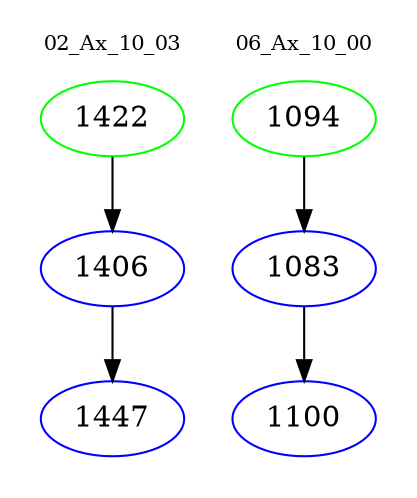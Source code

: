 digraph{
subgraph cluster_0 {
color = white
label = "02_Ax_10_03";
fontsize=10;
T0_1422 [label="1422", color="green"]
T0_1422 -> T0_1406 [color="black"]
T0_1406 [label="1406", color="blue"]
T0_1406 -> T0_1447 [color="black"]
T0_1447 [label="1447", color="blue"]
}
subgraph cluster_1 {
color = white
label = "06_Ax_10_00";
fontsize=10;
T1_1094 [label="1094", color="green"]
T1_1094 -> T1_1083 [color="black"]
T1_1083 [label="1083", color="blue"]
T1_1083 -> T1_1100 [color="black"]
T1_1100 [label="1100", color="blue"]
}
}
